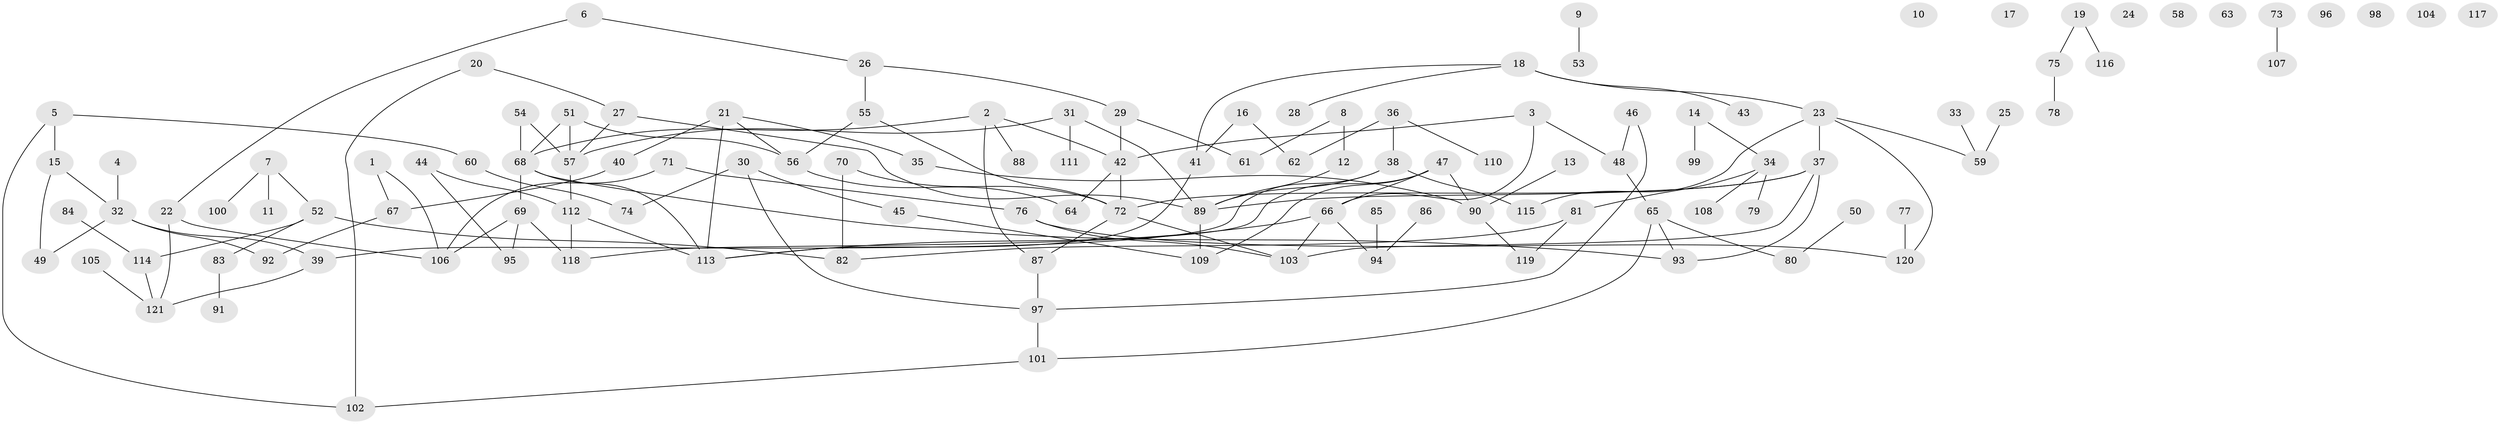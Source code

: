 // Generated by graph-tools (version 1.1) at 2025/25/03/09/25 03:25:15]
// undirected, 121 vertices, 146 edges
graph export_dot {
graph [start="1"]
  node [color=gray90,style=filled];
  1;
  2;
  3;
  4;
  5;
  6;
  7;
  8;
  9;
  10;
  11;
  12;
  13;
  14;
  15;
  16;
  17;
  18;
  19;
  20;
  21;
  22;
  23;
  24;
  25;
  26;
  27;
  28;
  29;
  30;
  31;
  32;
  33;
  34;
  35;
  36;
  37;
  38;
  39;
  40;
  41;
  42;
  43;
  44;
  45;
  46;
  47;
  48;
  49;
  50;
  51;
  52;
  53;
  54;
  55;
  56;
  57;
  58;
  59;
  60;
  61;
  62;
  63;
  64;
  65;
  66;
  67;
  68;
  69;
  70;
  71;
  72;
  73;
  74;
  75;
  76;
  77;
  78;
  79;
  80;
  81;
  82;
  83;
  84;
  85;
  86;
  87;
  88;
  89;
  90;
  91;
  92;
  93;
  94;
  95;
  96;
  97;
  98;
  99;
  100;
  101;
  102;
  103;
  104;
  105;
  106;
  107;
  108;
  109;
  110;
  111;
  112;
  113;
  114;
  115;
  116;
  117;
  118;
  119;
  120;
  121;
  1 -- 67;
  1 -- 106;
  2 -- 42;
  2 -- 68;
  2 -- 87;
  2 -- 88;
  3 -- 42;
  3 -- 48;
  3 -- 66;
  4 -- 32;
  5 -- 15;
  5 -- 60;
  5 -- 102;
  6 -- 22;
  6 -- 26;
  7 -- 11;
  7 -- 52;
  7 -- 100;
  8 -- 12;
  8 -- 61;
  9 -- 53;
  12 -- 89;
  13 -- 90;
  14 -- 34;
  14 -- 99;
  15 -- 32;
  15 -- 49;
  16 -- 41;
  16 -- 62;
  18 -- 23;
  18 -- 28;
  18 -- 41;
  18 -- 43;
  19 -- 75;
  19 -- 116;
  20 -- 27;
  20 -- 102;
  21 -- 35;
  21 -- 40;
  21 -- 56;
  21 -- 113;
  22 -- 106;
  22 -- 121;
  23 -- 37;
  23 -- 59;
  23 -- 115;
  23 -- 120;
  25 -- 59;
  26 -- 29;
  26 -- 55;
  27 -- 57;
  27 -- 89;
  29 -- 42;
  29 -- 61;
  30 -- 45;
  30 -- 74;
  30 -- 97;
  31 -- 57;
  31 -- 89;
  31 -- 111;
  32 -- 39;
  32 -- 49;
  32 -- 92;
  33 -- 59;
  34 -- 79;
  34 -- 81;
  34 -- 108;
  35 -- 90;
  36 -- 38;
  36 -- 62;
  36 -- 110;
  37 -- 72;
  37 -- 89;
  37 -- 93;
  37 -- 103;
  38 -- 39;
  38 -- 89;
  38 -- 115;
  39 -- 121;
  40 -- 67;
  41 -- 113;
  42 -- 64;
  42 -- 72;
  44 -- 95;
  44 -- 112;
  45 -- 109;
  46 -- 48;
  46 -- 97;
  47 -- 66;
  47 -- 90;
  47 -- 109;
  47 -- 118;
  48 -- 65;
  50 -- 80;
  51 -- 56;
  51 -- 57;
  51 -- 68;
  52 -- 82;
  52 -- 83;
  52 -- 114;
  54 -- 57;
  54 -- 68;
  55 -- 56;
  55 -- 72;
  56 -- 64;
  57 -- 112;
  60 -- 74;
  65 -- 80;
  65 -- 93;
  65 -- 101;
  66 -- 94;
  66 -- 103;
  66 -- 113;
  67 -- 92;
  68 -- 69;
  68 -- 93;
  68 -- 113;
  69 -- 95;
  69 -- 106;
  69 -- 118;
  70 -- 72;
  70 -- 82;
  71 -- 76;
  71 -- 106;
  72 -- 87;
  72 -- 103;
  73 -- 107;
  75 -- 78;
  76 -- 103;
  76 -- 120;
  77 -- 120;
  81 -- 82;
  81 -- 119;
  83 -- 91;
  84 -- 114;
  85 -- 94;
  86 -- 94;
  87 -- 97;
  89 -- 109;
  90 -- 119;
  97 -- 101;
  101 -- 102;
  105 -- 121;
  112 -- 113;
  112 -- 118;
  114 -- 121;
}
